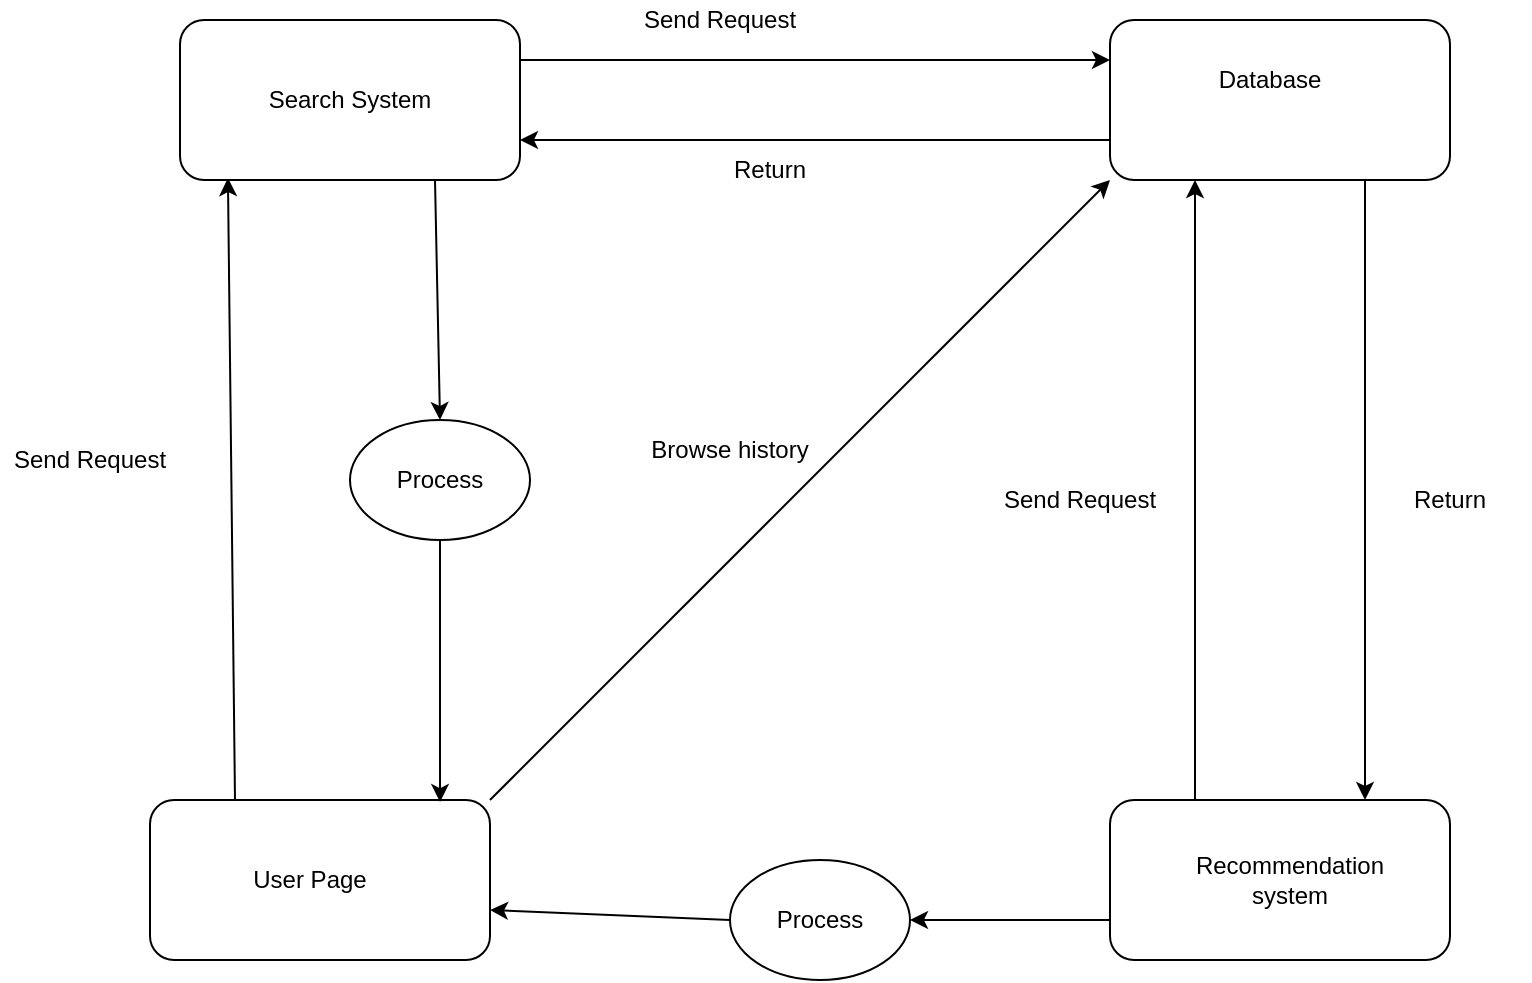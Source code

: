 <mxfile version="13.8.8" type="device"><diagram name="Page-1" id="929967ad-93f9-6ef4-fab6-5d389245f69c"><mxGraphModel dx="1422" dy="705" grid="1" gridSize="10" guides="1" tooltips="1" connect="1" arrows="1" fold="1" page="1" pageScale="1.5" pageWidth="1169" pageHeight="826" background="none" math="0" shadow="0"><root><mxCell id="0" style=";html=1;"/><mxCell id="1" style=";html=1;" parent="0"/><mxCell id="uSxujvYitsG_ULNJWK1t-1" value="" style="rounded=1;whiteSpace=wrap;html=1;" vertex="1" parent="1"><mxGeometry x="300" y="720" width="170" height="80" as="geometry"/></mxCell><mxCell id="uSxujvYitsG_ULNJWK1t-2" value="User Page" style="text;html=1;strokeColor=none;fillColor=none;align=center;verticalAlign=middle;whiteSpace=wrap;rounded=0;" vertex="1" parent="1"><mxGeometry x="320" y="745" width="120" height="30" as="geometry"/></mxCell><mxCell id="uSxujvYitsG_ULNJWK1t-3" value="" style="endArrow=classic;html=1;exitX=0.25;exitY=0;exitDx=0;exitDy=0;entryX=0.141;entryY=0.988;entryDx=0;entryDy=0;entryPerimeter=0;" edge="1" parent="1" source="uSxujvYitsG_ULNJWK1t-1" target="uSxujvYitsG_ULNJWK1t-6"><mxGeometry width="50" height="50" relative="1" as="geometry"><mxPoint x="370" y="640" as="sourcePoint"/><mxPoint x="370" y="410" as="targetPoint"/></mxGeometry></mxCell><mxCell id="uSxujvYitsG_ULNJWK1t-4" value="Send Request" style="text;html=1;strokeColor=none;fillColor=none;align=center;verticalAlign=middle;whiteSpace=wrap;rounded=0;" vertex="1" parent="1"><mxGeometry x="225" y="540" width="90" height="20" as="geometry"/></mxCell><mxCell id="uSxujvYitsG_ULNJWK1t-6" value="" style="rounded=1;whiteSpace=wrap;html=1;" vertex="1" parent="1"><mxGeometry x="315" y="330" width="170" height="80" as="geometry"/></mxCell><mxCell id="uSxujvYitsG_ULNJWK1t-7" value="Search System" style="text;html=1;strokeColor=none;fillColor=none;align=center;verticalAlign=middle;whiteSpace=wrap;rounded=0;" vertex="1" parent="1"><mxGeometry x="330" y="345" width="140" height="50" as="geometry"/></mxCell><mxCell id="uSxujvYitsG_ULNJWK1t-8" value="" style="endArrow=classic;html=1;exitX=1;exitY=0.25;exitDx=0;exitDy=0;" edge="1" parent="1" source="uSxujvYitsG_ULNJWK1t-6"><mxGeometry width="50" height="50" relative="1" as="geometry"><mxPoint x="680" y="370" as="sourcePoint"/><mxPoint x="780" y="350" as="targetPoint"/></mxGeometry></mxCell><mxCell id="uSxujvYitsG_ULNJWK1t-10" value="" style="endArrow=classic;html=1;exitX=0.75;exitY=1;exitDx=0;exitDy=0;entryX=0.5;entryY=0;entryDx=0;entryDy=0;" edge="1" parent="1" source="uSxujvYitsG_ULNJWK1t-6" target="uSxujvYitsG_ULNJWK1t-11"><mxGeometry width="50" height="50" relative="1" as="geometry"><mxPoint x="530" y="540" as="sourcePoint"/><mxPoint x="410" y="530" as="targetPoint"/></mxGeometry></mxCell><mxCell id="uSxujvYitsG_ULNJWK1t-11" value="" style="ellipse;whiteSpace=wrap;html=1;" vertex="1" parent="1"><mxGeometry x="400" y="530" width="90" height="60" as="geometry"/></mxCell><mxCell id="uSxujvYitsG_ULNJWK1t-12" value="Process" style="text;html=1;strokeColor=none;fillColor=none;align=center;verticalAlign=middle;whiteSpace=wrap;rounded=0;" vertex="1" parent="1"><mxGeometry x="400" y="550" width="90" height="20" as="geometry"/></mxCell><mxCell id="uSxujvYitsG_ULNJWK1t-13" value="" style="endArrow=classic;html=1;exitX=0.5;exitY=1;exitDx=0;exitDy=0;entryX=0.853;entryY=0.013;entryDx=0;entryDy=0;entryPerimeter=0;" edge="1" parent="1" source="uSxujvYitsG_ULNJWK1t-11" target="uSxujvYitsG_ULNJWK1t-1"><mxGeometry width="50" height="50" relative="1" as="geometry"><mxPoint x="720" y="730" as="sourcePoint"/><mxPoint x="770" y="680" as="targetPoint"/></mxGeometry></mxCell><mxCell id="uSxujvYitsG_ULNJWK1t-14" value="Send Request" style="text;html=1;strokeColor=none;fillColor=none;align=center;verticalAlign=middle;whiteSpace=wrap;rounded=0;" vertex="1" parent="1"><mxGeometry x="540" y="320" width="90" height="20" as="geometry"/></mxCell><mxCell id="uSxujvYitsG_ULNJWK1t-16" value="" style="rounded=1;whiteSpace=wrap;html=1;" vertex="1" parent="1"><mxGeometry x="780" y="330" width="170" height="80" as="geometry"/></mxCell><mxCell id="uSxujvYitsG_ULNJWK1t-17" value="Database" style="text;html=1;strokeColor=none;fillColor=none;align=center;verticalAlign=middle;whiteSpace=wrap;rounded=0;" vertex="1" parent="1"><mxGeometry x="800" y="345" width="120" height="30" as="geometry"/></mxCell><mxCell id="uSxujvYitsG_ULNJWK1t-18" value="" style="endArrow=classic;html=1;exitX=0;exitY=0.75;exitDx=0;exitDy=0;entryX=1;entryY=0.75;entryDx=0;entryDy=0;" edge="1" parent="1" source="uSxujvYitsG_ULNJWK1t-16" target="uSxujvYitsG_ULNJWK1t-6"><mxGeometry width="50" height="50" relative="1" as="geometry"><mxPoint x="750" y="580" as="sourcePoint"/><mxPoint x="490" y="380" as="targetPoint"/></mxGeometry></mxCell><mxCell id="uSxujvYitsG_ULNJWK1t-19" value="Return" style="text;html=1;strokeColor=none;fillColor=none;align=center;verticalAlign=middle;whiteSpace=wrap;rounded=0;" vertex="1" parent="1"><mxGeometry x="570" y="395" width="80" height="20" as="geometry"/></mxCell><mxCell id="uSxujvYitsG_ULNJWK1t-21" value="" style="rounded=1;whiteSpace=wrap;html=1;" vertex="1" parent="1"><mxGeometry x="780" y="720" width="170" height="80" as="geometry"/></mxCell><mxCell id="uSxujvYitsG_ULNJWK1t-22" value="Recommendation system" style="text;html=1;strokeColor=none;fillColor=none;align=center;verticalAlign=middle;whiteSpace=wrap;rounded=0;" vertex="1" parent="1"><mxGeometry x="810" y="745" width="120" height="30" as="geometry"/></mxCell><mxCell id="uSxujvYitsG_ULNJWK1t-23" value="" style="endArrow=classic;html=1;exitX=0.25;exitY=0;exitDx=0;exitDy=0;entryX=0.25;entryY=1;entryDx=0;entryDy=0;" edge="1" parent="1" source="uSxujvYitsG_ULNJWK1t-21" target="uSxujvYitsG_ULNJWK1t-16"><mxGeometry width="50" height="50" relative="1" as="geometry"><mxPoint x="830" y="640" as="sourcePoint"/><mxPoint x="880" y="590" as="targetPoint"/></mxGeometry></mxCell><mxCell id="uSxujvYitsG_ULNJWK1t-24" value="Send Request" style="text;html=1;strokeColor=none;fillColor=none;align=center;verticalAlign=middle;whiteSpace=wrap;rounded=0;" vertex="1" parent="1"><mxGeometry x="720" y="560" width="90" height="20" as="geometry"/></mxCell><mxCell id="uSxujvYitsG_ULNJWK1t-25" value="" style="endArrow=classic;html=1;exitX=0.75;exitY=1;exitDx=0;exitDy=0;entryX=0.75;entryY=0;entryDx=0;entryDy=0;" edge="1" parent="1" source="uSxujvYitsG_ULNJWK1t-16" target="uSxujvYitsG_ULNJWK1t-21"><mxGeometry width="50" height="50" relative="1" as="geometry"><mxPoint x="925" y="549" as="sourcePoint"/><mxPoint x="630" y="549" as="targetPoint"/></mxGeometry></mxCell><mxCell id="uSxujvYitsG_ULNJWK1t-26" value="Return" style="text;html=1;strokeColor=none;fillColor=none;align=center;verticalAlign=middle;whiteSpace=wrap;rounded=0;" vertex="1" parent="1"><mxGeometry x="910" y="560" width="80" height="20" as="geometry"/></mxCell><mxCell id="uSxujvYitsG_ULNJWK1t-27" value="" style="endArrow=classic;html=1;exitX=0;exitY=0.75;exitDx=0;exitDy=0;" edge="1" parent="1" source="uSxujvYitsG_ULNJWK1t-21"><mxGeometry width="50" height="50" relative="1" as="geometry"><mxPoint x="700" y="690" as="sourcePoint"/><mxPoint x="680" y="780" as="targetPoint"/></mxGeometry></mxCell><mxCell id="uSxujvYitsG_ULNJWK1t-28" value="" style="ellipse;whiteSpace=wrap;html=1;" vertex="1" parent="1"><mxGeometry x="590" y="750" width="90" height="60" as="geometry"/></mxCell><mxCell id="uSxujvYitsG_ULNJWK1t-29" value="Process" style="text;html=1;strokeColor=none;fillColor=none;align=center;verticalAlign=middle;whiteSpace=wrap;rounded=0;" vertex="1" parent="1"><mxGeometry x="590" y="770" width="90" height="20" as="geometry"/></mxCell><mxCell id="uSxujvYitsG_ULNJWK1t-30" value="" style="endArrow=classic;html=1;exitX=0;exitY=0.5;exitDx=0;exitDy=0;" edge="1" parent="1" source="uSxujvYitsG_ULNJWK1t-29"><mxGeometry width="50" height="50" relative="1" as="geometry"><mxPoint x="570" y="775" as="sourcePoint"/><mxPoint x="470" y="775" as="targetPoint"/></mxGeometry></mxCell><mxCell id="uSxujvYitsG_ULNJWK1t-31" value="" style="endArrow=classic;html=1;exitX=1;exitY=0;exitDx=0;exitDy=0;entryX=0;entryY=1;entryDx=0;entryDy=0;" edge="1" parent="1" source="uSxujvYitsG_ULNJWK1t-1" target="uSxujvYitsG_ULNJWK1t-16"><mxGeometry width="50" height="50" relative="1" as="geometry"><mxPoint x="520" y="690" as="sourcePoint"/><mxPoint x="570" y="640" as="targetPoint"/></mxGeometry></mxCell><mxCell id="uSxujvYitsG_ULNJWK1t-32" value="Browse history" style="text;html=1;strokeColor=none;fillColor=none;align=center;verticalAlign=middle;whiteSpace=wrap;rounded=0;" vertex="1" parent="1"><mxGeometry x="540" y="530" width="100" height="30" as="geometry"/></mxCell></root></mxGraphModel></diagram></mxfile>
